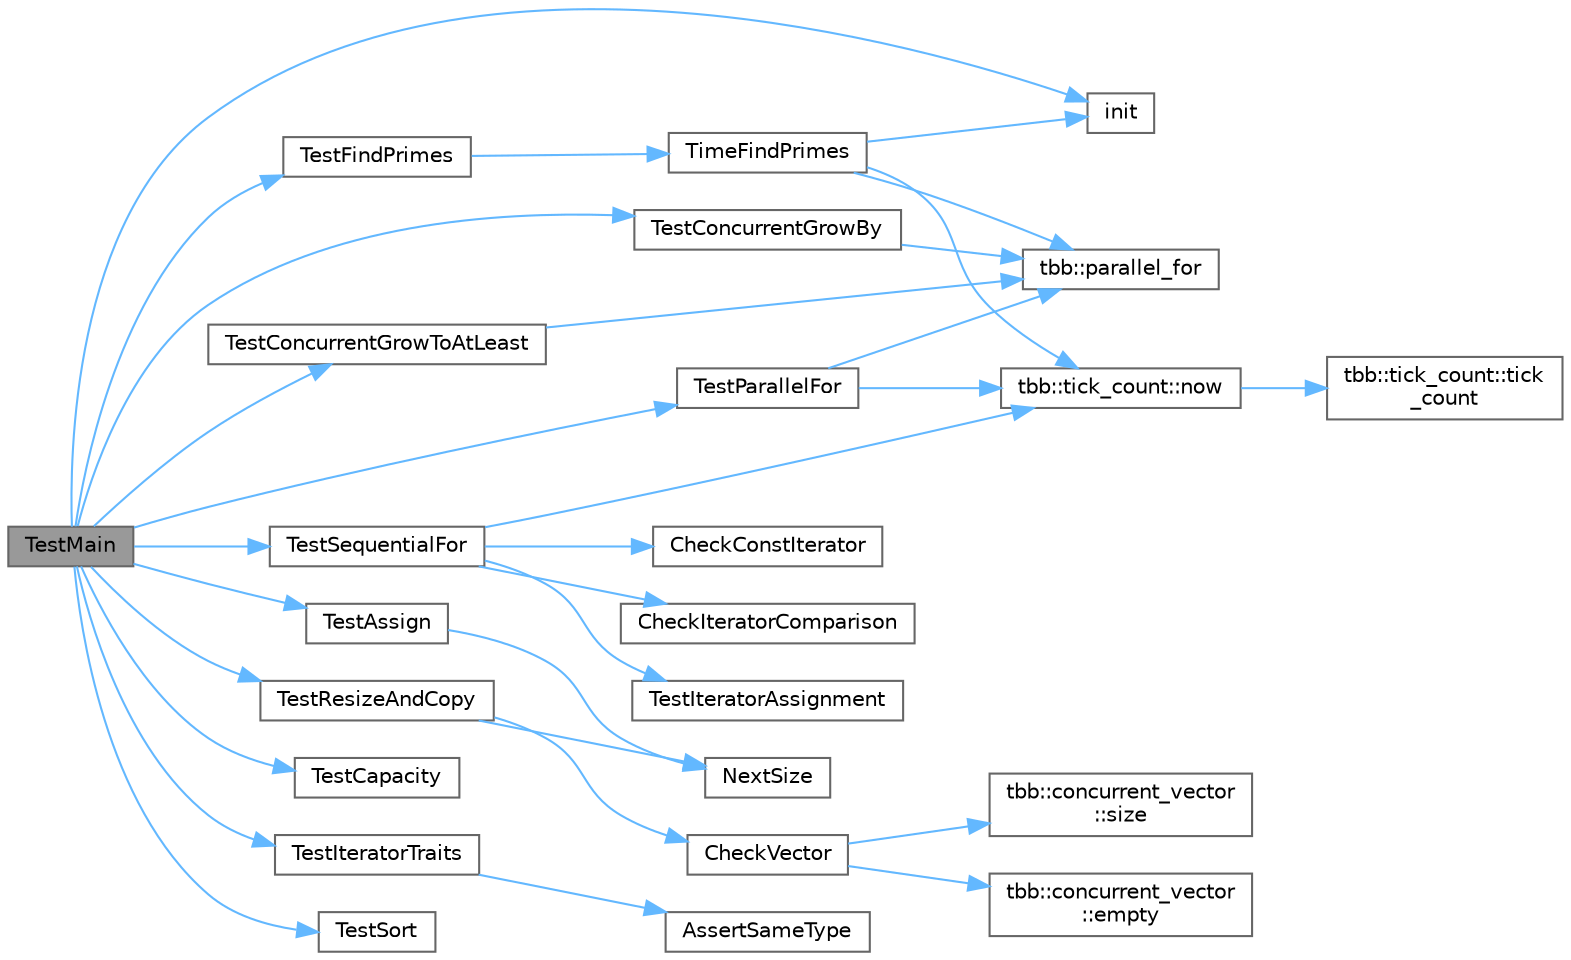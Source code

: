 digraph "TestMain"
{
 // LATEX_PDF_SIZE
  bgcolor="transparent";
  edge [fontname=Helvetica,fontsize=10,labelfontname=Helvetica,labelfontsize=10];
  node [fontname=Helvetica,fontsize=10,shape=box,height=0.2,width=0.4];
  rankdir="LR";
  Node1 [id="Node000001",label="TestMain",height=0.2,width=0.4,color="gray40", fillcolor="grey60", style="filled", fontcolor="black",tooltip="Entry point to a TBB unit test application"];
  Node1 -> Node2 [id="edge1_Node000001_Node000002",color="steelblue1",style="solid",tooltip=" "];
  Node2 [id="Node000002",label="init",height=0.2,width=0.4,color="grey40", fillcolor="white", style="filled",URL="$boing_8c.html#a2858154e2009b0e6e616f313177762bc",tooltip=" "];
  Node1 -> Node3 [id="edge2_Node000001_Node000003",color="steelblue1",style="solid",tooltip=" "];
  Node3 [id="Node000003",label="TestAssign",height=0.2,width=0.4,color="grey40", fillcolor="white", style="filled",URL="$test__concurrent__vector__v2_8cpp.html#a2d2c15f68d54e3e4510fdbdec7a4d84b",tooltip="Test the assignment operator"];
  Node3 -> Node4 [id="edge3_Node000003_Node000004",color="steelblue1",style="solid",tooltip=" "];
  Node4 [id="Node000004",label="NextSize",height=0.2,width=0.4,color="grey40", fillcolor="white", style="filled",URL="$test__concurrent__vector__v2_8cpp.html#a18e18e6c6ddc33b800d66bf5448019f6",tooltip=" "];
  Node1 -> Node5 [id="edge4_Node000001_Node000005",color="steelblue1",style="solid",tooltip=" "];
  Node5 [id="Node000005",label="TestCapacity",height=0.2,width=0.4,color="grey40", fillcolor="white", style="filled",URL="$test__concurrent__vector__v2_8cpp.html#a471d700badbee88acd00d12ffd7e25dc",tooltip=" "];
  Node1 -> Node6 [id="edge5_Node000001_Node000006",color="steelblue1",style="solid",tooltip=" "];
  Node6 [id="Node000006",label="TestConcurrentGrowBy",height=0.2,width=0.4,color="grey40", fillcolor="white", style="filled",URL="$test__concurrent__vector__v2_8cpp.html#a39f35970b6b8e9a8e6fe15bb543598a6",tooltip="Test concurrent invocations of method concurrent_vector::grow_by"];
  Node6 -> Node7 [id="edge6_Node000006_Node000007",color="steelblue1",style="solid",tooltip=" "];
  Node7 [id="Node000007",label="tbb::parallel_for",height=0.2,width=0.4,color="grey40", fillcolor="white", style="filled",URL="$group__algorithms.html#gaa8444c29dc4d2e527a1036717d109aef",tooltip="Parallel iteration over range with default partitioner."];
  Node1 -> Node8 [id="edge7_Node000001_Node000008",color="steelblue1",style="solid",tooltip=" "];
  Node8 [id="Node000008",label="TestConcurrentGrowToAtLeast",height=0.2,width=0.4,color="grey40", fillcolor="white", style="filled",URL="$test__concurrent__vector__v2_8cpp.html#a82184a59688c31bb704f0698f494a5d4",tooltip=" "];
  Node8 -> Node7 [id="edge8_Node000008_Node000007",color="steelblue1",style="solid",tooltip=" "];
  Node1 -> Node9 [id="edge9_Node000001_Node000009",color="steelblue1",style="solid",tooltip=" "];
  Node9 [id="Node000009",label="TestFindPrimes",height=0.2,width=0.4,color="grey40", fillcolor="white", style="filled",URL="$test__concurrent__vector__v2_8cpp.html#a79350ea73c942c92963e0f78aa9b4ea7",tooltip=" "];
  Node9 -> Node10 [id="edge10_Node000009_Node000010",color="steelblue1",style="solid",tooltip=" "];
  Node10 [id="Node000010",label="TimeFindPrimes",height=0.2,width=0.4,color="grey40", fillcolor="white", style="filled",URL="$test__concurrent__vector__v2_8cpp.html#a7d9eb8d2b2b71ad8d819f740998c8e40",tooltip=" "];
  Node10 -> Node2 [id="edge11_Node000010_Node000002",color="steelblue1",style="solid",tooltip=" "];
  Node10 -> Node11 [id="edge12_Node000010_Node000011",color="steelblue1",style="solid",tooltip=" "];
  Node11 [id="Node000011",label="tbb::tick_count::now",height=0.2,width=0.4,color="grey40", fillcolor="white", style="filled",URL="$classtbb_1_1tick__count.html#a74dcecde7431ff4591d7c46fc1d50d7e",tooltip="Return current time."];
  Node11 -> Node12 [id="edge13_Node000011_Node000012",color="steelblue1",style="solid",tooltip=" "];
  Node12 [id="Node000012",label="tbb::tick_count::tick\l_count",height=0.2,width=0.4,color="grey40", fillcolor="white", style="filled",URL="$classtbb_1_1tick__count.html#a9f1daa0b7a4feb800f802b4be1f1e497",tooltip="Construct an absolute timestamp initialized to zero."];
  Node10 -> Node7 [id="edge14_Node000010_Node000007",color="steelblue1",style="solid",tooltip=" "];
  Node1 -> Node13 [id="edge15_Node000001_Node000013",color="steelblue1",style="solid",tooltip=" "];
  Node13 [id="Node000013",label="TestIteratorTraits",height=0.2,width=0.4,color="grey40", fillcolor="white", style="filled",URL="$test__concurrent__vector__v2_8cpp.html#a43ef8929959af1e680eb3ba7f2132fec",tooltip=" "];
  Node13 -> Node14 [id="edge16_Node000013_Node000014",color="steelblue1",style="solid",tooltip=" "];
  Node14 [id="Node000014",label="AssertSameType",height=0.2,width=0.4,color="grey40", fillcolor="white", style="filled",URL="$harness__assert_8h.html#a253091bc56f94376ba75961cd4391f81",tooltip="Compile-time error if x and y have different types"];
  Node1 -> Node15 [id="edge17_Node000001_Node000015",color="steelblue1",style="solid",tooltip=" "];
  Node15 [id="Node000015",label="TestParallelFor",height=0.2,width=0.4,color="grey40", fillcolor="white", style="filled",URL="$test__concurrent__vector__v2_8cpp.html#a0a8f49c62bf6ca6f8054c66fabd060d6",tooltip="Test parallel access by iterators"];
  Node15 -> Node11 [id="edge18_Node000015_Node000011",color="steelblue1",style="solid",tooltip=" "];
  Node15 -> Node7 [id="edge19_Node000015_Node000007",color="steelblue1",style="solid",tooltip=" "];
  Node1 -> Node16 [id="edge20_Node000001_Node000016",color="steelblue1",style="solid",tooltip=" "];
  Node16 [id="Node000016",label="TestResizeAndCopy",height=0.2,width=0.4,color="grey40", fillcolor="white", style="filled",URL="$test__concurrent__vector__v2_8cpp.html#adcfcbe58eb4a00b15c56519e47e95b61",tooltip=" "];
  Node16 -> Node17 [id="edge21_Node000016_Node000017",color="steelblue1",style="solid",tooltip=" "];
  Node17 [id="Node000017",label="CheckVector",height=0.2,width=0.4,color="grey40", fillcolor="white", style="filled",URL="$test__concurrent__vector__v2_8cpp.html#ad8ab3acd3b0cd5af5e90ec201348babe",tooltip=" "];
  Node17 -> Node18 [id="edge22_Node000017_Node000018",color="steelblue1",style="solid",tooltip=" "];
  Node18 [id="Node000018",label="tbb::concurrent_vector\l::empty",height=0.2,width=0.4,color="grey40", fillcolor="white", style="filled",URL="$classtbb_1_1concurrent__vector.html#a9d539516f4d2ee1e7856d63a74569957",tooltip="Return false if vector is not empty or has elements under construction at least."];
  Node17 -> Node19 [id="edge23_Node000017_Node000019",color="steelblue1",style="solid",tooltip=" "];
  Node19 [id="Node000019",label="tbb::concurrent_vector\l::size",height=0.2,width=0.4,color="grey40", fillcolor="white", style="filled",URL="$classtbb_1_1concurrent__vector.html#a3450c2878219f09521b54d9e84b84b98",tooltip="Return size of vector. It may include elements under construction"];
  Node16 -> Node4 [id="edge24_Node000016_Node000004",color="steelblue1",style="solid",tooltip=" "];
  Node1 -> Node20 [id="edge25_Node000001_Node000020",color="steelblue1",style="solid",tooltip=" "];
  Node20 [id="Node000020",label="TestSequentialFor",height=0.2,width=0.4,color="grey40", fillcolor="white", style="filled",URL="$test__concurrent__vector__v2_8cpp.html#a97063e74083fbb51a47092fb70a5af3a",tooltip="Test sequential iterators for vector type V."];
  Node20 -> Node21 [id="edge26_Node000020_Node000021",color="steelblue1",style="solid",tooltip=" "];
  Node21 [id="Node000021",label="CheckConstIterator",height=0.2,width=0.4,color="grey40", fillcolor="white", style="filled",URL="$test__concurrent__vector__v2_8cpp.html#a7e6f855c257bd0544a50a1788db0e434",tooltip=" "];
  Node20 -> Node22 [id="edge27_Node000020_Node000022",color="steelblue1",style="solid",tooltip=" "];
  Node22 [id="Node000022",label="CheckIteratorComparison",height=0.2,width=0.4,color="grey40", fillcolor="white", style="filled",URL="$test__concurrent__vector__v2_8cpp.html#af80f8bc3505c96cd85079dee4491dcff",tooltip=" "];
  Node20 -> Node11 [id="edge28_Node000020_Node000011",color="steelblue1",style="solid",tooltip=" "];
  Node20 -> Node23 [id="edge29_Node000020_Node000023",color="steelblue1",style="solid",tooltip=" "];
  Node23 [id="Node000023",label="TestIteratorAssignment",height=0.2,width=0.4,color="grey40", fillcolor="white", style="filled",URL="$test__concurrent__vector__v2_8cpp.html#a4cadb938efc98a74444fdc63dc672ad6",tooltip=" "];
  Node1 -> Node24 [id="edge30_Node000001_Node000024",color="steelblue1",style="solid",tooltip=" "];
  Node24 [id="Node000024",label="TestSort",height=0.2,width=0.4,color="grey40", fillcolor="white", style="filled",URL="$test__concurrent__vector__v2_8cpp.html#ad1e5a0a910e0be7a0b13271322163897",tooltip=" "];
}

